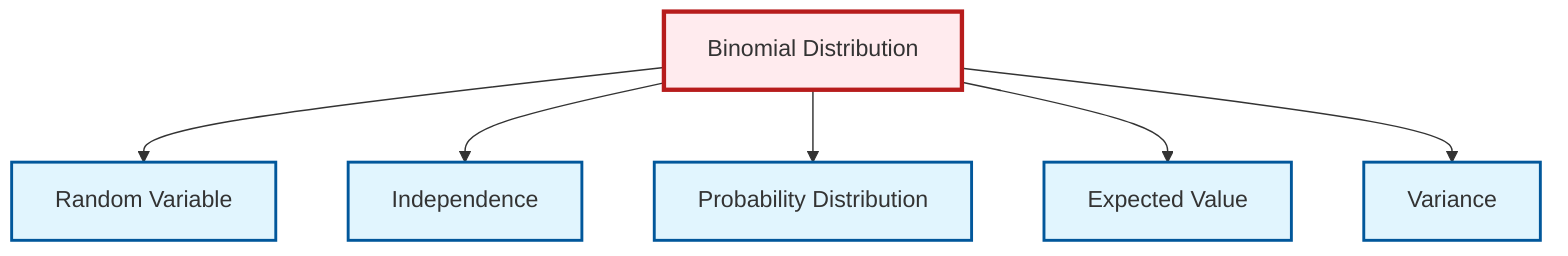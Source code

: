 graph TD
    classDef definition fill:#e1f5fe,stroke:#01579b,stroke-width:2px
    classDef theorem fill:#f3e5f5,stroke:#4a148c,stroke-width:2px
    classDef axiom fill:#fff3e0,stroke:#e65100,stroke-width:2px
    classDef example fill:#e8f5e9,stroke:#1b5e20,stroke-width:2px
    classDef current fill:#ffebee,stroke:#b71c1c,stroke-width:3px
    def-variance["Variance"]:::definition
    def-binomial-distribution["Binomial Distribution"]:::definition
    def-expectation["Expected Value"]:::definition
    def-independence["Independence"]:::definition
    def-probability-distribution["Probability Distribution"]:::definition
    def-random-variable["Random Variable"]:::definition
    def-binomial-distribution --> def-random-variable
    def-binomial-distribution --> def-independence
    def-binomial-distribution --> def-probability-distribution
    def-binomial-distribution --> def-expectation
    def-binomial-distribution --> def-variance
    class def-binomial-distribution current